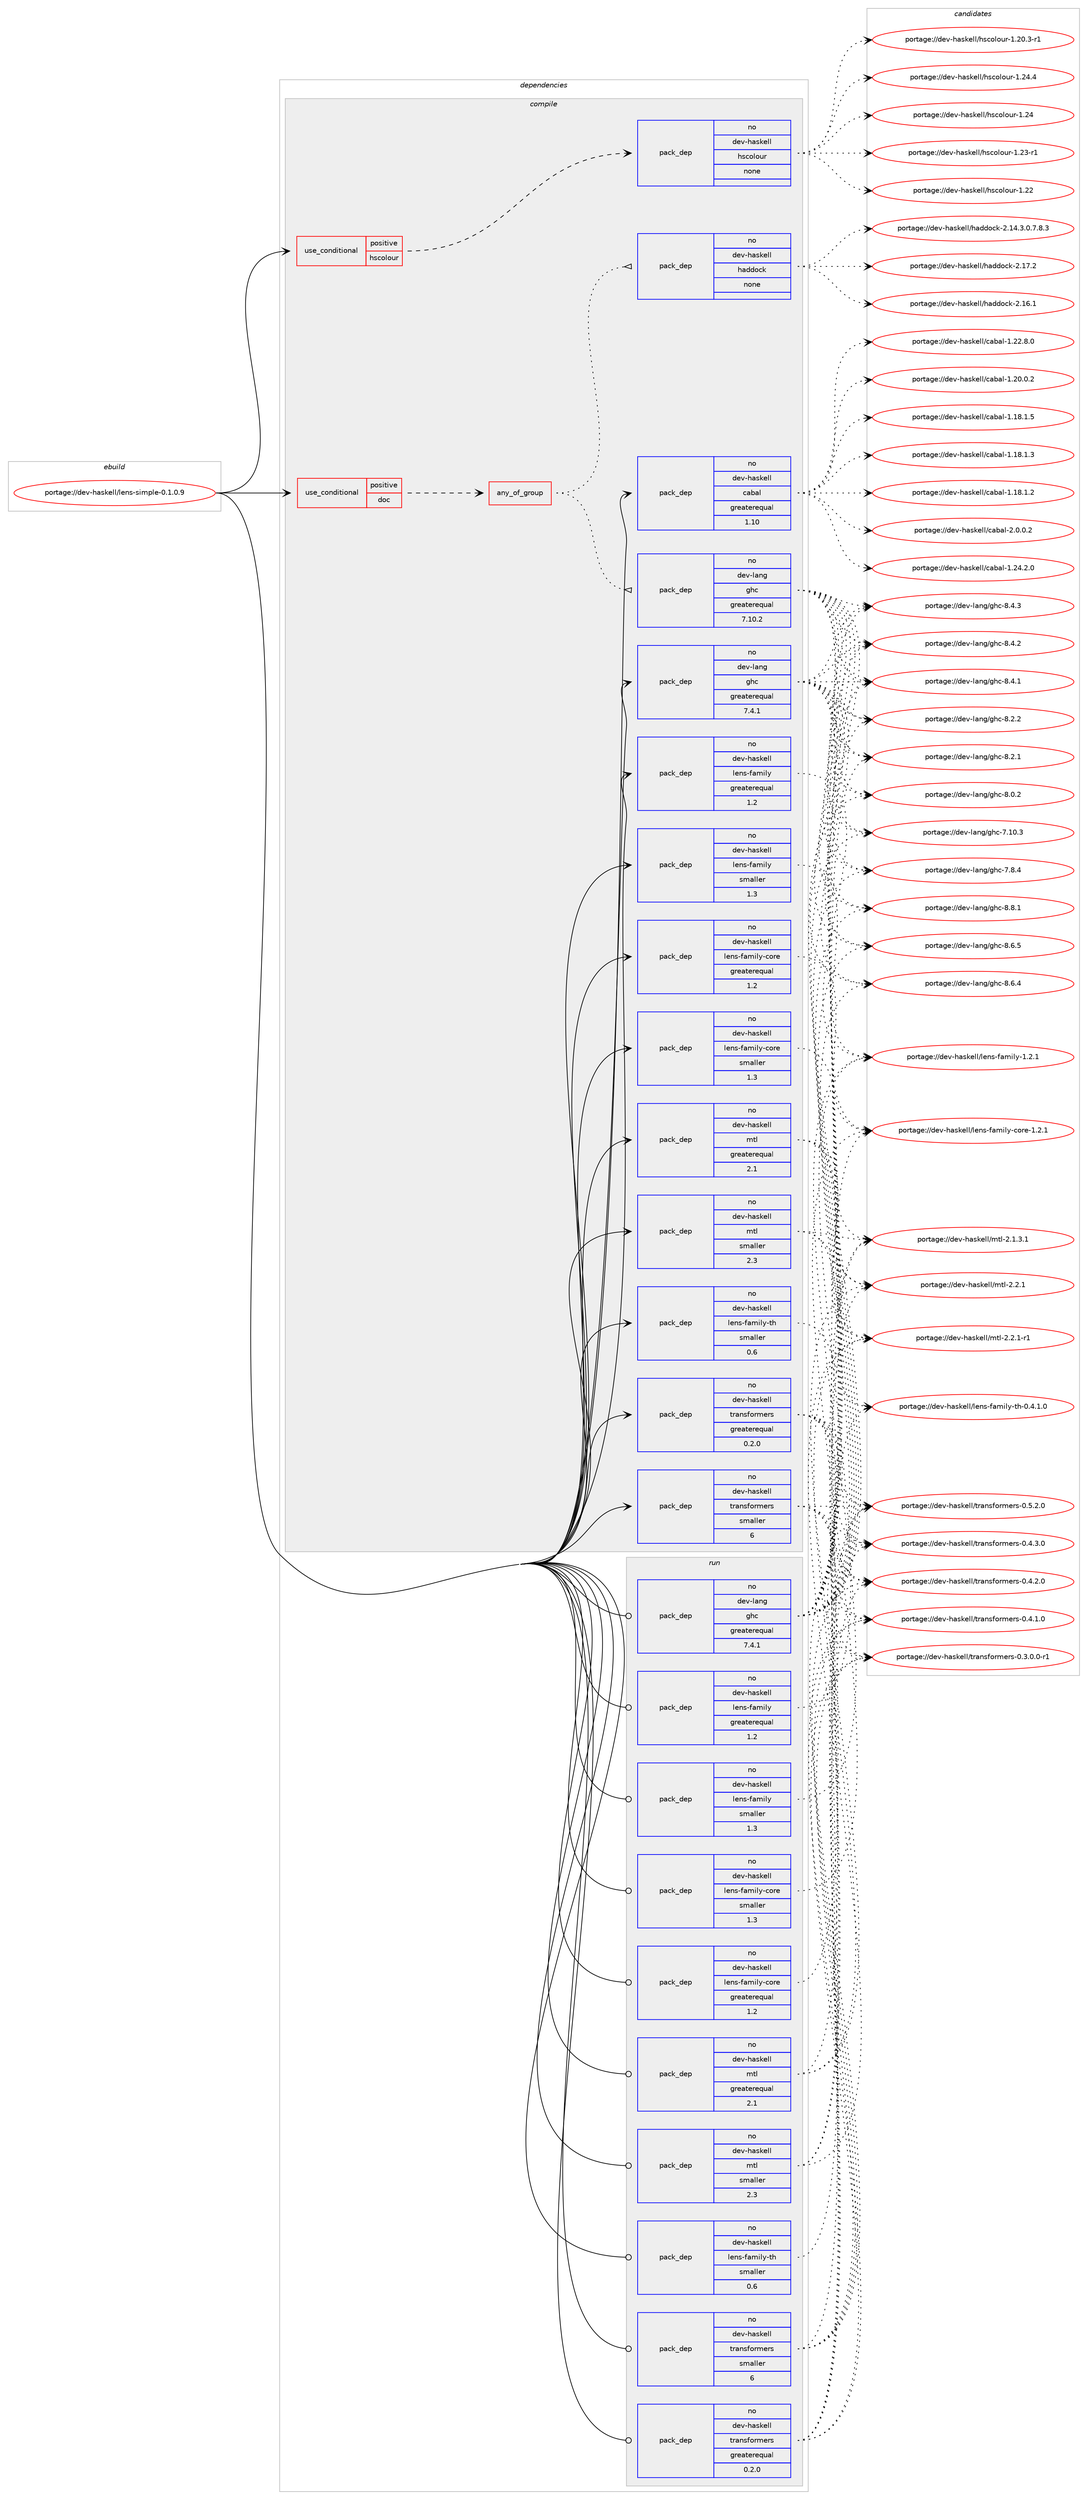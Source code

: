 digraph prolog {

# *************
# Graph options
# *************

newrank=true;
concentrate=true;
compound=true;
graph [rankdir=LR,fontname=Helvetica,fontsize=10,ranksep=1.5];#, ranksep=2.5, nodesep=0.2];
edge  [arrowhead=vee];
node  [fontname=Helvetica,fontsize=10];

# **********
# The ebuild
# **********

subgraph cluster_leftcol {
color=gray;
rank=same;
label=<<i>ebuild</i>>;
id [label="portage://dev-haskell/lens-simple-0.1.0.9", color=red, width=4, href="../dev-haskell/lens-simple-0.1.0.9.svg"];
}

# ****************
# The dependencies
# ****************

subgraph cluster_midcol {
color=gray;
label=<<i>dependencies</i>>;
subgraph cluster_compile {
fillcolor="#eeeeee";
style=filled;
label=<<i>compile</i>>;
subgraph cond132856 {
dependency553512 [label=<<TABLE BORDER="0" CELLBORDER="1" CELLSPACING="0" CELLPADDING="4"><TR><TD ROWSPAN="3" CELLPADDING="10">use_conditional</TD></TR><TR><TD>positive</TD></TR><TR><TD>doc</TD></TR></TABLE>>, shape=none, color=red];
subgraph any6125 {
dependency553513 [label=<<TABLE BORDER="0" CELLBORDER="1" CELLSPACING="0" CELLPADDING="4"><TR><TD CELLPADDING="10">any_of_group</TD></TR></TABLE>>, shape=none, color=red];subgraph pack414294 {
dependency553514 [label=<<TABLE BORDER="0" CELLBORDER="1" CELLSPACING="0" CELLPADDING="4" WIDTH="220"><TR><TD ROWSPAN="6" CELLPADDING="30">pack_dep</TD></TR><TR><TD WIDTH="110">no</TD></TR><TR><TD>dev-haskell</TD></TR><TR><TD>haddock</TD></TR><TR><TD>none</TD></TR><TR><TD></TD></TR></TABLE>>, shape=none, color=blue];
}
dependency553513:e -> dependency553514:w [weight=20,style="dotted",arrowhead="oinv"];
subgraph pack414295 {
dependency553515 [label=<<TABLE BORDER="0" CELLBORDER="1" CELLSPACING="0" CELLPADDING="4" WIDTH="220"><TR><TD ROWSPAN="6" CELLPADDING="30">pack_dep</TD></TR><TR><TD WIDTH="110">no</TD></TR><TR><TD>dev-lang</TD></TR><TR><TD>ghc</TD></TR><TR><TD>greaterequal</TD></TR><TR><TD>7.10.2</TD></TR></TABLE>>, shape=none, color=blue];
}
dependency553513:e -> dependency553515:w [weight=20,style="dotted",arrowhead="oinv"];
}
dependency553512:e -> dependency553513:w [weight=20,style="dashed",arrowhead="vee"];
}
id:e -> dependency553512:w [weight=20,style="solid",arrowhead="vee"];
subgraph cond132857 {
dependency553516 [label=<<TABLE BORDER="0" CELLBORDER="1" CELLSPACING="0" CELLPADDING="4"><TR><TD ROWSPAN="3" CELLPADDING="10">use_conditional</TD></TR><TR><TD>positive</TD></TR><TR><TD>hscolour</TD></TR></TABLE>>, shape=none, color=red];
subgraph pack414296 {
dependency553517 [label=<<TABLE BORDER="0" CELLBORDER="1" CELLSPACING="0" CELLPADDING="4" WIDTH="220"><TR><TD ROWSPAN="6" CELLPADDING="30">pack_dep</TD></TR><TR><TD WIDTH="110">no</TD></TR><TR><TD>dev-haskell</TD></TR><TR><TD>hscolour</TD></TR><TR><TD>none</TD></TR><TR><TD></TD></TR></TABLE>>, shape=none, color=blue];
}
dependency553516:e -> dependency553517:w [weight=20,style="dashed",arrowhead="vee"];
}
id:e -> dependency553516:w [weight=20,style="solid",arrowhead="vee"];
subgraph pack414297 {
dependency553518 [label=<<TABLE BORDER="0" CELLBORDER="1" CELLSPACING="0" CELLPADDING="4" WIDTH="220"><TR><TD ROWSPAN="6" CELLPADDING="30">pack_dep</TD></TR><TR><TD WIDTH="110">no</TD></TR><TR><TD>dev-haskell</TD></TR><TR><TD>cabal</TD></TR><TR><TD>greaterequal</TD></TR><TR><TD>1.10</TD></TR></TABLE>>, shape=none, color=blue];
}
id:e -> dependency553518:w [weight=20,style="solid",arrowhead="vee"];
subgraph pack414298 {
dependency553519 [label=<<TABLE BORDER="0" CELLBORDER="1" CELLSPACING="0" CELLPADDING="4" WIDTH="220"><TR><TD ROWSPAN="6" CELLPADDING="30">pack_dep</TD></TR><TR><TD WIDTH="110">no</TD></TR><TR><TD>dev-haskell</TD></TR><TR><TD>lens-family</TD></TR><TR><TD>greaterequal</TD></TR><TR><TD>1.2</TD></TR></TABLE>>, shape=none, color=blue];
}
id:e -> dependency553519:w [weight=20,style="solid",arrowhead="vee"];
subgraph pack414299 {
dependency553520 [label=<<TABLE BORDER="0" CELLBORDER="1" CELLSPACING="0" CELLPADDING="4" WIDTH="220"><TR><TD ROWSPAN="6" CELLPADDING="30">pack_dep</TD></TR><TR><TD WIDTH="110">no</TD></TR><TR><TD>dev-haskell</TD></TR><TR><TD>lens-family</TD></TR><TR><TD>smaller</TD></TR><TR><TD>1.3</TD></TR></TABLE>>, shape=none, color=blue];
}
id:e -> dependency553520:w [weight=20,style="solid",arrowhead="vee"];
subgraph pack414300 {
dependency553521 [label=<<TABLE BORDER="0" CELLBORDER="1" CELLSPACING="0" CELLPADDING="4" WIDTH="220"><TR><TD ROWSPAN="6" CELLPADDING="30">pack_dep</TD></TR><TR><TD WIDTH="110">no</TD></TR><TR><TD>dev-haskell</TD></TR><TR><TD>lens-family-core</TD></TR><TR><TD>greaterequal</TD></TR><TR><TD>1.2</TD></TR></TABLE>>, shape=none, color=blue];
}
id:e -> dependency553521:w [weight=20,style="solid",arrowhead="vee"];
subgraph pack414301 {
dependency553522 [label=<<TABLE BORDER="0" CELLBORDER="1" CELLSPACING="0" CELLPADDING="4" WIDTH="220"><TR><TD ROWSPAN="6" CELLPADDING="30">pack_dep</TD></TR><TR><TD WIDTH="110">no</TD></TR><TR><TD>dev-haskell</TD></TR><TR><TD>lens-family-core</TD></TR><TR><TD>smaller</TD></TR><TR><TD>1.3</TD></TR></TABLE>>, shape=none, color=blue];
}
id:e -> dependency553522:w [weight=20,style="solid",arrowhead="vee"];
subgraph pack414302 {
dependency553523 [label=<<TABLE BORDER="0" CELLBORDER="1" CELLSPACING="0" CELLPADDING="4" WIDTH="220"><TR><TD ROWSPAN="6" CELLPADDING="30">pack_dep</TD></TR><TR><TD WIDTH="110">no</TD></TR><TR><TD>dev-haskell</TD></TR><TR><TD>lens-family-th</TD></TR><TR><TD>smaller</TD></TR><TR><TD>0.6</TD></TR></TABLE>>, shape=none, color=blue];
}
id:e -> dependency553523:w [weight=20,style="solid",arrowhead="vee"];
subgraph pack414303 {
dependency553524 [label=<<TABLE BORDER="0" CELLBORDER="1" CELLSPACING="0" CELLPADDING="4" WIDTH="220"><TR><TD ROWSPAN="6" CELLPADDING="30">pack_dep</TD></TR><TR><TD WIDTH="110">no</TD></TR><TR><TD>dev-haskell</TD></TR><TR><TD>mtl</TD></TR><TR><TD>greaterequal</TD></TR><TR><TD>2.1</TD></TR></TABLE>>, shape=none, color=blue];
}
id:e -> dependency553524:w [weight=20,style="solid",arrowhead="vee"];
subgraph pack414304 {
dependency553525 [label=<<TABLE BORDER="0" CELLBORDER="1" CELLSPACING="0" CELLPADDING="4" WIDTH="220"><TR><TD ROWSPAN="6" CELLPADDING="30">pack_dep</TD></TR><TR><TD WIDTH="110">no</TD></TR><TR><TD>dev-haskell</TD></TR><TR><TD>mtl</TD></TR><TR><TD>smaller</TD></TR><TR><TD>2.3</TD></TR></TABLE>>, shape=none, color=blue];
}
id:e -> dependency553525:w [weight=20,style="solid",arrowhead="vee"];
subgraph pack414305 {
dependency553526 [label=<<TABLE BORDER="0" CELLBORDER="1" CELLSPACING="0" CELLPADDING="4" WIDTH="220"><TR><TD ROWSPAN="6" CELLPADDING="30">pack_dep</TD></TR><TR><TD WIDTH="110">no</TD></TR><TR><TD>dev-haskell</TD></TR><TR><TD>transformers</TD></TR><TR><TD>greaterequal</TD></TR><TR><TD>0.2.0</TD></TR></TABLE>>, shape=none, color=blue];
}
id:e -> dependency553526:w [weight=20,style="solid",arrowhead="vee"];
subgraph pack414306 {
dependency553527 [label=<<TABLE BORDER="0" CELLBORDER="1" CELLSPACING="0" CELLPADDING="4" WIDTH="220"><TR><TD ROWSPAN="6" CELLPADDING="30">pack_dep</TD></TR><TR><TD WIDTH="110">no</TD></TR><TR><TD>dev-haskell</TD></TR><TR><TD>transformers</TD></TR><TR><TD>smaller</TD></TR><TR><TD>6</TD></TR></TABLE>>, shape=none, color=blue];
}
id:e -> dependency553527:w [weight=20,style="solid",arrowhead="vee"];
subgraph pack414307 {
dependency553528 [label=<<TABLE BORDER="0" CELLBORDER="1" CELLSPACING="0" CELLPADDING="4" WIDTH="220"><TR><TD ROWSPAN="6" CELLPADDING="30">pack_dep</TD></TR><TR><TD WIDTH="110">no</TD></TR><TR><TD>dev-lang</TD></TR><TR><TD>ghc</TD></TR><TR><TD>greaterequal</TD></TR><TR><TD>7.4.1</TD></TR></TABLE>>, shape=none, color=blue];
}
id:e -> dependency553528:w [weight=20,style="solid",arrowhead="vee"];
}
subgraph cluster_compileandrun {
fillcolor="#eeeeee";
style=filled;
label=<<i>compile and run</i>>;
}
subgraph cluster_run {
fillcolor="#eeeeee";
style=filled;
label=<<i>run</i>>;
subgraph pack414308 {
dependency553529 [label=<<TABLE BORDER="0" CELLBORDER="1" CELLSPACING="0" CELLPADDING="4" WIDTH="220"><TR><TD ROWSPAN="6" CELLPADDING="30">pack_dep</TD></TR><TR><TD WIDTH="110">no</TD></TR><TR><TD>dev-haskell</TD></TR><TR><TD>lens-family</TD></TR><TR><TD>greaterequal</TD></TR><TR><TD>1.2</TD></TR></TABLE>>, shape=none, color=blue];
}
id:e -> dependency553529:w [weight=20,style="solid",arrowhead="odot"];
subgraph pack414309 {
dependency553530 [label=<<TABLE BORDER="0" CELLBORDER="1" CELLSPACING="0" CELLPADDING="4" WIDTH="220"><TR><TD ROWSPAN="6" CELLPADDING="30">pack_dep</TD></TR><TR><TD WIDTH="110">no</TD></TR><TR><TD>dev-haskell</TD></TR><TR><TD>lens-family</TD></TR><TR><TD>smaller</TD></TR><TR><TD>1.3</TD></TR></TABLE>>, shape=none, color=blue];
}
id:e -> dependency553530:w [weight=20,style="solid",arrowhead="odot"];
subgraph pack414310 {
dependency553531 [label=<<TABLE BORDER="0" CELLBORDER="1" CELLSPACING="0" CELLPADDING="4" WIDTH="220"><TR><TD ROWSPAN="6" CELLPADDING="30">pack_dep</TD></TR><TR><TD WIDTH="110">no</TD></TR><TR><TD>dev-haskell</TD></TR><TR><TD>lens-family-core</TD></TR><TR><TD>greaterequal</TD></TR><TR><TD>1.2</TD></TR></TABLE>>, shape=none, color=blue];
}
id:e -> dependency553531:w [weight=20,style="solid",arrowhead="odot"];
subgraph pack414311 {
dependency553532 [label=<<TABLE BORDER="0" CELLBORDER="1" CELLSPACING="0" CELLPADDING="4" WIDTH="220"><TR><TD ROWSPAN="6" CELLPADDING="30">pack_dep</TD></TR><TR><TD WIDTH="110">no</TD></TR><TR><TD>dev-haskell</TD></TR><TR><TD>lens-family-core</TD></TR><TR><TD>smaller</TD></TR><TR><TD>1.3</TD></TR></TABLE>>, shape=none, color=blue];
}
id:e -> dependency553532:w [weight=20,style="solid",arrowhead="odot"];
subgraph pack414312 {
dependency553533 [label=<<TABLE BORDER="0" CELLBORDER="1" CELLSPACING="0" CELLPADDING="4" WIDTH="220"><TR><TD ROWSPAN="6" CELLPADDING="30">pack_dep</TD></TR><TR><TD WIDTH="110">no</TD></TR><TR><TD>dev-haskell</TD></TR><TR><TD>lens-family-th</TD></TR><TR><TD>smaller</TD></TR><TR><TD>0.6</TD></TR></TABLE>>, shape=none, color=blue];
}
id:e -> dependency553533:w [weight=20,style="solid",arrowhead="odot"];
subgraph pack414313 {
dependency553534 [label=<<TABLE BORDER="0" CELLBORDER="1" CELLSPACING="0" CELLPADDING="4" WIDTH="220"><TR><TD ROWSPAN="6" CELLPADDING="30">pack_dep</TD></TR><TR><TD WIDTH="110">no</TD></TR><TR><TD>dev-haskell</TD></TR><TR><TD>mtl</TD></TR><TR><TD>greaterequal</TD></TR><TR><TD>2.1</TD></TR></TABLE>>, shape=none, color=blue];
}
id:e -> dependency553534:w [weight=20,style="solid",arrowhead="odot"];
subgraph pack414314 {
dependency553535 [label=<<TABLE BORDER="0" CELLBORDER="1" CELLSPACING="0" CELLPADDING="4" WIDTH="220"><TR><TD ROWSPAN="6" CELLPADDING="30">pack_dep</TD></TR><TR><TD WIDTH="110">no</TD></TR><TR><TD>dev-haskell</TD></TR><TR><TD>mtl</TD></TR><TR><TD>smaller</TD></TR><TR><TD>2.3</TD></TR></TABLE>>, shape=none, color=blue];
}
id:e -> dependency553535:w [weight=20,style="solid",arrowhead="odot"];
subgraph pack414315 {
dependency553536 [label=<<TABLE BORDER="0" CELLBORDER="1" CELLSPACING="0" CELLPADDING="4" WIDTH="220"><TR><TD ROWSPAN="6" CELLPADDING="30">pack_dep</TD></TR><TR><TD WIDTH="110">no</TD></TR><TR><TD>dev-haskell</TD></TR><TR><TD>transformers</TD></TR><TR><TD>greaterequal</TD></TR><TR><TD>0.2.0</TD></TR></TABLE>>, shape=none, color=blue];
}
id:e -> dependency553536:w [weight=20,style="solid",arrowhead="odot"];
subgraph pack414316 {
dependency553537 [label=<<TABLE BORDER="0" CELLBORDER="1" CELLSPACING="0" CELLPADDING="4" WIDTH="220"><TR><TD ROWSPAN="6" CELLPADDING="30">pack_dep</TD></TR><TR><TD WIDTH="110">no</TD></TR><TR><TD>dev-haskell</TD></TR><TR><TD>transformers</TD></TR><TR><TD>smaller</TD></TR><TR><TD>6</TD></TR></TABLE>>, shape=none, color=blue];
}
id:e -> dependency553537:w [weight=20,style="solid",arrowhead="odot"];
subgraph pack414317 {
dependency553538 [label=<<TABLE BORDER="0" CELLBORDER="1" CELLSPACING="0" CELLPADDING="4" WIDTH="220"><TR><TD ROWSPAN="6" CELLPADDING="30">pack_dep</TD></TR><TR><TD WIDTH="110">no</TD></TR><TR><TD>dev-lang</TD></TR><TR><TD>ghc</TD></TR><TR><TD>greaterequal</TD></TR><TR><TD>7.4.1</TD></TR></TABLE>>, shape=none, color=blue];
}
id:e -> dependency553538:w [weight=20,style="solid",arrowhead="odot"];
}
}

# **************
# The candidates
# **************

subgraph cluster_choices {
rank=same;
color=gray;
label=<<i>candidates</i>>;

subgraph choice414294 {
color=black;
nodesep=1;
choice100101118451049711510710110810847104971001001119910745504649554650 [label="portage://dev-haskell/haddock-2.17.2", color=red, width=4,href="../dev-haskell/haddock-2.17.2.svg"];
choice100101118451049711510710110810847104971001001119910745504649544649 [label="portage://dev-haskell/haddock-2.16.1", color=red, width=4,href="../dev-haskell/haddock-2.16.1.svg"];
choice1001011184510497115107101108108471049710010011199107455046495246514648465546564651 [label="portage://dev-haskell/haddock-2.14.3.0.7.8.3", color=red, width=4,href="../dev-haskell/haddock-2.14.3.0.7.8.3.svg"];
dependency553514:e -> choice100101118451049711510710110810847104971001001119910745504649554650:w [style=dotted,weight="100"];
dependency553514:e -> choice100101118451049711510710110810847104971001001119910745504649544649:w [style=dotted,weight="100"];
dependency553514:e -> choice1001011184510497115107101108108471049710010011199107455046495246514648465546564651:w [style=dotted,weight="100"];
}
subgraph choice414295 {
color=black;
nodesep=1;
choice10010111845108971101034710310499455646564649 [label="portage://dev-lang/ghc-8.8.1", color=red, width=4,href="../dev-lang/ghc-8.8.1.svg"];
choice10010111845108971101034710310499455646544653 [label="portage://dev-lang/ghc-8.6.5", color=red, width=4,href="../dev-lang/ghc-8.6.5.svg"];
choice10010111845108971101034710310499455646544652 [label="portage://dev-lang/ghc-8.6.4", color=red, width=4,href="../dev-lang/ghc-8.6.4.svg"];
choice10010111845108971101034710310499455646524651 [label="portage://dev-lang/ghc-8.4.3", color=red, width=4,href="../dev-lang/ghc-8.4.3.svg"];
choice10010111845108971101034710310499455646524650 [label="portage://dev-lang/ghc-8.4.2", color=red, width=4,href="../dev-lang/ghc-8.4.2.svg"];
choice10010111845108971101034710310499455646524649 [label="portage://dev-lang/ghc-8.4.1", color=red, width=4,href="../dev-lang/ghc-8.4.1.svg"];
choice10010111845108971101034710310499455646504650 [label="portage://dev-lang/ghc-8.2.2", color=red, width=4,href="../dev-lang/ghc-8.2.2.svg"];
choice10010111845108971101034710310499455646504649 [label="portage://dev-lang/ghc-8.2.1", color=red, width=4,href="../dev-lang/ghc-8.2.1.svg"];
choice10010111845108971101034710310499455646484650 [label="portage://dev-lang/ghc-8.0.2", color=red, width=4,href="../dev-lang/ghc-8.0.2.svg"];
choice10010111845108971101034710310499455546564652 [label="portage://dev-lang/ghc-7.8.4", color=red, width=4,href="../dev-lang/ghc-7.8.4.svg"];
choice1001011184510897110103471031049945554649484651 [label="portage://dev-lang/ghc-7.10.3", color=red, width=4,href="../dev-lang/ghc-7.10.3.svg"];
dependency553515:e -> choice10010111845108971101034710310499455646564649:w [style=dotted,weight="100"];
dependency553515:e -> choice10010111845108971101034710310499455646544653:w [style=dotted,weight="100"];
dependency553515:e -> choice10010111845108971101034710310499455646544652:w [style=dotted,weight="100"];
dependency553515:e -> choice10010111845108971101034710310499455646524651:w [style=dotted,weight="100"];
dependency553515:e -> choice10010111845108971101034710310499455646524650:w [style=dotted,weight="100"];
dependency553515:e -> choice10010111845108971101034710310499455646524649:w [style=dotted,weight="100"];
dependency553515:e -> choice10010111845108971101034710310499455646504650:w [style=dotted,weight="100"];
dependency553515:e -> choice10010111845108971101034710310499455646504649:w [style=dotted,weight="100"];
dependency553515:e -> choice10010111845108971101034710310499455646484650:w [style=dotted,weight="100"];
dependency553515:e -> choice10010111845108971101034710310499455546564652:w [style=dotted,weight="100"];
dependency553515:e -> choice1001011184510897110103471031049945554649484651:w [style=dotted,weight="100"];
}
subgraph choice414296 {
color=black;
nodesep=1;
choice1001011184510497115107101108108471041159911110811111711445494650524652 [label="portage://dev-haskell/hscolour-1.24.4", color=red, width=4,href="../dev-haskell/hscolour-1.24.4.svg"];
choice100101118451049711510710110810847104115991111081111171144549465052 [label="portage://dev-haskell/hscolour-1.24", color=red, width=4,href="../dev-haskell/hscolour-1.24.svg"];
choice1001011184510497115107101108108471041159911110811111711445494650514511449 [label="portage://dev-haskell/hscolour-1.23-r1", color=red, width=4,href="../dev-haskell/hscolour-1.23-r1.svg"];
choice100101118451049711510710110810847104115991111081111171144549465050 [label="portage://dev-haskell/hscolour-1.22", color=red, width=4,href="../dev-haskell/hscolour-1.22.svg"];
choice10010111845104971151071011081084710411599111108111117114454946504846514511449 [label="portage://dev-haskell/hscolour-1.20.3-r1", color=red, width=4,href="../dev-haskell/hscolour-1.20.3-r1.svg"];
dependency553517:e -> choice1001011184510497115107101108108471041159911110811111711445494650524652:w [style=dotted,weight="100"];
dependency553517:e -> choice100101118451049711510710110810847104115991111081111171144549465052:w [style=dotted,weight="100"];
dependency553517:e -> choice1001011184510497115107101108108471041159911110811111711445494650514511449:w [style=dotted,weight="100"];
dependency553517:e -> choice100101118451049711510710110810847104115991111081111171144549465050:w [style=dotted,weight="100"];
dependency553517:e -> choice10010111845104971151071011081084710411599111108111117114454946504846514511449:w [style=dotted,weight="100"];
}
subgraph choice414297 {
color=black;
nodesep=1;
choice100101118451049711510710110810847999798971084550464846484650 [label="portage://dev-haskell/cabal-2.0.0.2", color=red, width=4,href="../dev-haskell/cabal-2.0.0.2.svg"];
choice10010111845104971151071011081084799979897108454946505246504648 [label="portage://dev-haskell/cabal-1.24.2.0", color=red, width=4,href="../dev-haskell/cabal-1.24.2.0.svg"];
choice10010111845104971151071011081084799979897108454946505046564648 [label="portage://dev-haskell/cabal-1.22.8.0", color=red, width=4,href="../dev-haskell/cabal-1.22.8.0.svg"];
choice10010111845104971151071011081084799979897108454946504846484650 [label="portage://dev-haskell/cabal-1.20.0.2", color=red, width=4,href="../dev-haskell/cabal-1.20.0.2.svg"];
choice10010111845104971151071011081084799979897108454946495646494653 [label="portage://dev-haskell/cabal-1.18.1.5", color=red, width=4,href="../dev-haskell/cabal-1.18.1.5.svg"];
choice10010111845104971151071011081084799979897108454946495646494651 [label="portage://dev-haskell/cabal-1.18.1.3", color=red, width=4,href="../dev-haskell/cabal-1.18.1.3.svg"];
choice10010111845104971151071011081084799979897108454946495646494650 [label="portage://dev-haskell/cabal-1.18.1.2", color=red, width=4,href="../dev-haskell/cabal-1.18.1.2.svg"];
dependency553518:e -> choice100101118451049711510710110810847999798971084550464846484650:w [style=dotted,weight="100"];
dependency553518:e -> choice10010111845104971151071011081084799979897108454946505246504648:w [style=dotted,weight="100"];
dependency553518:e -> choice10010111845104971151071011081084799979897108454946505046564648:w [style=dotted,weight="100"];
dependency553518:e -> choice10010111845104971151071011081084799979897108454946504846484650:w [style=dotted,weight="100"];
dependency553518:e -> choice10010111845104971151071011081084799979897108454946495646494653:w [style=dotted,weight="100"];
dependency553518:e -> choice10010111845104971151071011081084799979897108454946495646494651:w [style=dotted,weight="100"];
dependency553518:e -> choice10010111845104971151071011081084799979897108454946495646494650:w [style=dotted,weight="100"];
}
subgraph choice414298 {
color=black;
nodesep=1;
choice1001011184510497115107101108108471081011101154510297109105108121454946504649 [label="portage://dev-haskell/lens-family-1.2.1", color=red, width=4,href="../dev-haskell/lens-family-1.2.1.svg"];
dependency553519:e -> choice1001011184510497115107101108108471081011101154510297109105108121454946504649:w [style=dotted,weight="100"];
}
subgraph choice414299 {
color=black;
nodesep=1;
choice1001011184510497115107101108108471081011101154510297109105108121454946504649 [label="portage://dev-haskell/lens-family-1.2.1", color=red, width=4,href="../dev-haskell/lens-family-1.2.1.svg"];
dependency553520:e -> choice1001011184510497115107101108108471081011101154510297109105108121454946504649:w [style=dotted,weight="100"];
}
subgraph choice414300 {
color=black;
nodesep=1;
choice10010111845104971151071011081084710810111011545102971091051081214599111114101454946504649 [label="portage://dev-haskell/lens-family-core-1.2.1", color=red, width=4,href="../dev-haskell/lens-family-core-1.2.1.svg"];
dependency553521:e -> choice10010111845104971151071011081084710810111011545102971091051081214599111114101454946504649:w [style=dotted,weight="100"];
}
subgraph choice414301 {
color=black;
nodesep=1;
choice10010111845104971151071011081084710810111011545102971091051081214599111114101454946504649 [label="portage://dev-haskell/lens-family-core-1.2.1", color=red, width=4,href="../dev-haskell/lens-family-core-1.2.1.svg"];
dependency553522:e -> choice10010111845104971151071011081084710810111011545102971091051081214599111114101454946504649:w [style=dotted,weight="100"];
}
subgraph choice414302 {
color=black;
nodesep=1;
choice1001011184510497115107101108108471081011101154510297109105108121451161044548465246494648 [label="portage://dev-haskell/lens-family-th-0.4.1.0", color=red, width=4,href="../dev-haskell/lens-family-th-0.4.1.0.svg"];
dependency553523:e -> choice1001011184510497115107101108108471081011101154510297109105108121451161044548465246494648:w [style=dotted,weight="100"];
}
subgraph choice414303 {
color=black;
nodesep=1;
choice1001011184510497115107101108108471091161084550465046494511449 [label="portage://dev-haskell/mtl-2.2.1-r1", color=red, width=4,href="../dev-haskell/mtl-2.2.1-r1.svg"];
choice100101118451049711510710110810847109116108455046504649 [label="portage://dev-haskell/mtl-2.2.1", color=red, width=4,href="../dev-haskell/mtl-2.2.1.svg"];
choice1001011184510497115107101108108471091161084550464946514649 [label="portage://dev-haskell/mtl-2.1.3.1", color=red, width=4,href="../dev-haskell/mtl-2.1.3.1.svg"];
dependency553524:e -> choice1001011184510497115107101108108471091161084550465046494511449:w [style=dotted,weight="100"];
dependency553524:e -> choice100101118451049711510710110810847109116108455046504649:w [style=dotted,weight="100"];
dependency553524:e -> choice1001011184510497115107101108108471091161084550464946514649:w [style=dotted,weight="100"];
}
subgraph choice414304 {
color=black;
nodesep=1;
choice1001011184510497115107101108108471091161084550465046494511449 [label="portage://dev-haskell/mtl-2.2.1-r1", color=red, width=4,href="../dev-haskell/mtl-2.2.1-r1.svg"];
choice100101118451049711510710110810847109116108455046504649 [label="portage://dev-haskell/mtl-2.2.1", color=red, width=4,href="../dev-haskell/mtl-2.2.1.svg"];
choice1001011184510497115107101108108471091161084550464946514649 [label="portage://dev-haskell/mtl-2.1.3.1", color=red, width=4,href="../dev-haskell/mtl-2.1.3.1.svg"];
dependency553525:e -> choice1001011184510497115107101108108471091161084550465046494511449:w [style=dotted,weight="100"];
dependency553525:e -> choice100101118451049711510710110810847109116108455046504649:w [style=dotted,weight="100"];
dependency553525:e -> choice1001011184510497115107101108108471091161084550464946514649:w [style=dotted,weight="100"];
}
subgraph choice414305 {
color=black;
nodesep=1;
choice100101118451049711510710110810847116114971101151021111141091011141154548465346504648 [label="portage://dev-haskell/transformers-0.5.2.0", color=red, width=4,href="../dev-haskell/transformers-0.5.2.0.svg"];
choice100101118451049711510710110810847116114971101151021111141091011141154548465246514648 [label="portage://dev-haskell/transformers-0.4.3.0", color=red, width=4,href="../dev-haskell/transformers-0.4.3.0.svg"];
choice100101118451049711510710110810847116114971101151021111141091011141154548465246504648 [label="portage://dev-haskell/transformers-0.4.2.0", color=red, width=4,href="../dev-haskell/transformers-0.4.2.0.svg"];
choice100101118451049711510710110810847116114971101151021111141091011141154548465246494648 [label="portage://dev-haskell/transformers-0.4.1.0", color=red, width=4,href="../dev-haskell/transformers-0.4.1.0.svg"];
choice1001011184510497115107101108108471161149711011510211111410910111411545484651464846484511449 [label="portage://dev-haskell/transformers-0.3.0.0-r1", color=red, width=4,href="../dev-haskell/transformers-0.3.0.0-r1.svg"];
dependency553526:e -> choice100101118451049711510710110810847116114971101151021111141091011141154548465346504648:w [style=dotted,weight="100"];
dependency553526:e -> choice100101118451049711510710110810847116114971101151021111141091011141154548465246514648:w [style=dotted,weight="100"];
dependency553526:e -> choice100101118451049711510710110810847116114971101151021111141091011141154548465246504648:w [style=dotted,weight="100"];
dependency553526:e -> choice100101118451049711510710110810847116114971101151021111141091011141154548465246494648:w [style=dotted,weight="100"];
dependency553526:e -> choice1001011184510497115107101108108471161149711011510211111410910111411545484651464846484511449:w [style=dotted,weight="100"];
}
subgraph choice414306 {
color=black;
nodesep=1;
choice100101118451049711510710110810847116114971101151021111141091011141154548465346504648 [label="portage://dev-haskell/transformers-0.5.2.0", color=red, width=4,href="../dev-haskell/transformers-0.5.2.0.svg"];
choice100101118451049711510710110810847116114971101151021111141091011141154548465246514648 [label="portage://dev-haskell/transformers-0.4.3.0", color=red, width=4,href="../dev-haskell/transformers-0.4.3.0.svg"];
choice100101118451049711510710110810847116114971101151021111141091011141154548465246504648 [label="portage://dev-haskell/transformers-0.4.2.0", color=red, width=4,href="../dev-haskell/transformers-0.4.2.0.svg"];
choice100101118451049711510710110810847116114971101151021111141091011141154548465246494648 [label="portage://dev-haskell/transformers-0.4.1.0", color=red, width=4,href="../dev-haskell/transformers-0.4.1.0.svg"];
choice1001011184510497115107101108108471161149711011510211111410910111411545484651464846484511449 [label="portage://dev-haskell/transformers-0.3.0.0-r1", color=red, width=4,href="../dev-haskell/transformers-0.3.0.0-r1.svg"];
dependency553527:e -> choice100101118451049711510710110810847116114971101151021111141091011141154548465346504648:w [style=dotted,weight="100"];
dependency553527:e -> choice100101118451049711510710110810847116114971101151021111141091011141154548465246514648:w [style=dotted,weight="100"];
dependency553527:e -> choice100101118451049711510710110810847116114971101151021111141091011141154548465246504648:w [style=dotted,weight="100"];
dependency553527:e -> choice100101118451049711510710110810847116114971101151021111141091011141154548465246494648:w [style=dotted,weight="100"];
dependency553527:e -> choice1001011184510497115107101108108471161149711011510211111410910111411545484651464846484511449:w [style=dotted,weight="100"];
}
subgraph choice414307 {
color=black;
nodesep=1;
choice10010111845108971101034710310499455646564649 [label="portage://dev-lang/ghc-8.8.1", color=red, width=4,href="../dev-lang/ghc-8.8.1.svg"];
choice10010111845108971101034710310499455646544653 [label="portage://dev-lang/ghc-8.6.5", color=red, width=4,href="../dev-lang/ghc-8.6.5.svg"];
choice10010111845108971101034710310499455646544652 [label="portage://dev-lang/ghc-8.6.4", color=red, width=4,href="../dev-lang/ghc-8.6.4.svg"];
choice10010111845108971101034710310499455646524651 [label="portage://dev-lang/ghc-8.4.3", color=red, width=4,href="../dev-lang/ghc-8.4.3.svg"];
choice10010111845108971101034710310499455646524650 [label="portage://dev-lang/ghc-8.4.2", color=red, width=4,href="../dev-lang/ghc-8.4.2.svg"];
choice10010111845108971101034710310499455646524649 [label="portage://dev-lang/ghc-8.4.1", color=red, width=4,href="../dev-lang/ghc-8.4.1.svg"];
choice10010111845108971101034710310499455646504650 [label="portage://dev-lang/ghc-8.2.2", color=red, width=4,href="../dev-lang/ghc-8.2.2.svg"];
choice10010111845108971101034710310499455646504649 [label="portage://dev-lang/ghc-8.2.1", color=red, width=4,href="../dev-lang/ghc-8.2.1.svg"];
choice10010111845108971101034710310499455646484650 [label="portage://dev-lang/ghc-8.0.2", color=red, width=4,href="../dev-lang/ghc-8.0.2.svg"];
choice10010111845108971101034710310499455546564652 [label="portage://dev-lang/ghc-7.8.4", color=red, width=4,href="../dev-lang/ghc-7.8.4.svg"];
choice1001011184510897110103471031049945554649484651 [label="portage://dev-lang/ghc-7.10.3", color=red, width=4,href="../dev-lang/ghc-7.10.3.svg"];
dependency553528:e -> choice10010111845108971101034710310499455646564649:w [style=dotted,weight="100"];
dependency553528:e -> choice10010111845108971101034710310499455646544653:w [style=dotted,weight="100"];
dependency553528:e -> choice10010111845108971101034710310499455646544652:w [style=dotted,weight="100"];
dependency553528:e -> choice10010111845108971101034710310499455646524651:w [style=dotted,weight="100"];
dependency553528:e -> choice10010111845108971101034710310499455646524650:w [style=dotted,weight="100"];
dependency553528:e -> choice10010111845108971101034710310499455646524649:w [style=dotted,weight="100"];
dependency553528:e -> choice10010111845108971101034710310499455646504650:w [style=dotted,weight="100"];
dependency553528:e -> choice10010111845108971101034710310499455646504649:w [style=dotted,weight="100"];
dependency553528:e -> choice10010111845108971101034710310499455646484650:w [style=dotted,weight="100"];
dependency553528:e -> choice10010111845108971101034710310499455546564652:w [style=dotted,weight="100"];
dependency553528:e -> choice1001011184510897110103471031049945554649484651:w [style=dotted,weight="100"];
}
subgraph choice414308 {
color=black;
nodesep=1;
choice1001011184510497115107101108108471081011101154510297109105108121454946504649 [label="portage://dev-haskell/lens-family-1.2.1", color=red, width=4,href="../dev-haskell/lens-family-1.2.1.svg"];
dependency553529:e -> choice1001011184510497115107101108108471081011101154510297109105108121454946504649:w [style=dotted,weight="100"];
}
subgraph choice414309 {
color=black;
nodesep=1;
choice1001011184510497115107101108108471081011101154510297109105108121454946504649 [label="portage://dev-haskell/lens-family-1.2.1", color=red, width=4,href="../dev-haskell/lens-family-1.2.1.svg"];
dependency553530:e -> choice1001011184510497115107101108108471081011101154510297109105108121454946504649:w [style=dotted,weight="100"];
}
subgraph choice414310 {
color=black;
nodesep=1;
choice10010111845104971151071011081084710810111011545102971091051081214599111114101454946504649 [label="portage://dev-haskell/lens-family-core-1.2.1", color=red, width=4,href="../dev-haskell/lens-family-core-1.2.1.svg"];
dependency553531:e -> choice10010111845104971151071011081084710810111011545102971091051081214599111114101454946504649:w [style=dotted,weight="100"];
}
subgraph choice414311 {
color=black;
nodesep=1;
choice10010111845104971151071011081084710810111011545102971091051081214599111114101454946504649 [label="portage://dev-haskell/lens-family-core-1.2.1", color=red, width=4,href="../dev-haskell/lens-family-core-1.2.1.svg"];
dependency553532:e -> choice10010111845104971151071011081084710810111011545102971091051081214599111114101454946504649:w [style=dotted,weight="100"];
}
subgraph choice414312 {
color=black;
nodesep=1;
choice1001011184510497115107101108108471081011101154510297109105108121451161044548465246494648 [label="portage://dev-haskell/lens-family-th-0.4.1.0", color=red, width=4,href="../dev-haskell/lens-family-th-0.4.1.0.svg"];
dependency553533:e -> choice1001011184510497115107101108108471081011101154510297109105108121451161044548465246494648:w [style=dotted,weight="100"];
}
subgraph choice414313 {
color=black;
nodesep=1;
choice1001011184510497115107101108108471091161084550465046494511449 [label="portage://dev-haskell/mtl-2.2.1-r1", color=red, width=4,href="../dev-haskell/mtl-2.2.1-r1.svg"];
choice100101118451049711510710110810847109116108455046504649 [label="portage://dev-haskell/mtl-2.2.1", color=red, width=4,href="../dev-haskell/mtl-2.2.1.svg"];
choice1001011184510497115107101108108471091161084550464946514649 [label="portage://dev-haskell/mtl-2.1.3.1", color=red, width=4,href="../dev-haskell/mtl-2.1.3.1.svg"];
dependency553534:e -> choice1001011184510497115107101108108471091161084550465046494511449:w [style=dotted,weight="100"];
dependency553534:e -> choice100101118451049711510710110810847109116108455046504649:w [style=dotted,weight="100"];
dependency553534:e -> choice1001011184510497115107101108108471091161084550464946514649:w [style=dotted,weight="100"];
}
subgraph choice414314 {
color=black;
nodesep=1;
choice1001011184510497115107101108108471091161084550465046494511449 [label="portage://dev-haskell/mtl-2.2.1-r1", color=red, width=4,href="../dev-haskell/mtl-2.2.1-r1.svg"];
choice100101118451049711510710110810847109116108455046504649 [label="portage://dev-haskell/mtl-2.2.1", color=red, width=4,href="../dev-haskell/mtl-2.2.1.svg"];
choice1001011184510497115107101108108471091161084550464946514649 [label="portage://dev-haskell/mtl-2.1.3.1", color=red, width=4,href="../dev-haskell/mtl-2.1.3.1.svg"];
dependency553535:e -> choice1001011184510497115107101108108471091161084550465046494511449:w [style=dotted,weight="100"];
dependency553535:e -> choice100101118451049711510710110810847109116108455046504649:w [style=dotted,weight="100"];
dependency553535:e -> choice1001011184510497115107101108108471091161084550464946514649:w [style=dotted,weight="100"];
}
subgraph choice414315 {
color=black;
nodesep=1;
choice100101118451049711510710110810847116114971101151021111141091011141154548465346504648 [label="portage://dev-haskell/transformers-0.5.2.0", color=red, width=4,href="../dev-haskell/transformers-0.5.2.0.svg"];
choice100101118451049711510710110810847116114971101151021111141091011141154548465246514648 [label="portage://dev-haskell/transformers-0.4.3.0", color=red, width=4,href="../dev-haskell/transformers-0.4.3.0.svg"];
choice100101118451049711510710110810847116114971101151021111141091011141154548465246504648 [label="portage://dev-haskell/transformers-0.4.2.0", color=red, width=4,href="../dev-haskell/transformers-0.4.2.0.svg"];
choice100101118451049711510710110810847116114971101151021111141091011141154548465246494648 [label="portage://dev-haskell/transformers-0.4.1.0", color=red, width=4,href="../dev-haskell/transformers-0.4.1.0.svg"];
choice1001011184510497115107101108108471161149711011510211111410910111411545484651464846484511449 [label="portage://dev-haskell/transformers-0.3.0.0-r1", color=red, width=4,href="../dev-haskell/transformers-0.3.0.0-r1.svg"];
dependency553536:e -> choice100101118451049711510710110810847116114971101151021111141091011141154548465346504648:w [style=dotted,weight="100"];
dependency553536:e -> choice100101118451049711510710110810847116114971101151021111141091011141154548465246514648:w [style=dotted,weight="100"];
dependency553536:e -> choice100101118451049711510710110810847116114971101151021111141091011141154548465246504648:w [style=dotted,weight="100"];
dependency553536:e -> choice100101118451049711510710110810847116114971101151021111141091011141154548465246494648:w [style=dotted,weight="100"];
dependency553536:e -> choice1001011184510497115107101108108471161149711011510211111410910111411545484651464846484511449:w [style=dotted,weight="100"];
}
subgraph choice414316 {
color=black;
nodesep=1;
choice100101118451049711510710110810847116114971101151021111141091011141154548465346504648 [label="portage://dev-haskell/transformers-0.5.2.0", color=red, width=4,href="../dev-haskell/transformers-0.5.2.0.svg"];
choice100101118451049711510710110810847116114971101151021111141091011141154548465246514648 [label="portage://dev-haskell/transformers-0.4.3.0", color=red, width=4,href="../dev-haskell/transformers-0.4.3.0.svg"];
choice100101118451049711510710110810847116114971101151021111141091011141154548465246504648 [label="portage://dev-haskell/transformers-0.4.2.0", color=red, width=4,href="../dev-haskell/transformers-0.4.2.0.svg"];
choice100101118451049711510710110810847116114971101151021111141091011141154548465246494648 [label="portage://dev-haskell/transformers-0.4.1.0", color=red, width=4,href="../dev-haskell/transformers-0.4.1.0.svg"];
choice1001011184510497115107101108108471161149711011510211111410910111411545484651464846484511449 [label="portage://dev-haskell/transformers-0.3.0.0-r1", color=red, width=4,href="../dev-haskell/transformers-0.3.0.0-r1.svg"];
dependency553537:e -> choice100101118451049711510710110810847116114971101151021111141091011141154548465346504648:w [style=dotted,weight="100"];
dependency553537:e -> choice100101118451049711510710110810847116114971101151021111141091011141154548465246514648:w [style=dotted,weight="100"];
dependency553537:e -> choice100101118451049711510710110810847116114971101151021111141091011141154548465246504648:w [style=dotted,weight="100"];
dependency553537:e -> choice100101118451049711510710110810847116114971101151021111141091011141154548465246494648:w [style=dotted,weight="100"];
dependency553537:e -> choice1001011184510497115107101108108471161149711011510211111410910111411545484651464846484511449:w [style=dotted,weight="100"];
}
subgraph choice414317 {
color=black;
nodesep=1;
choice10010111845108971101034710310499455646564649 [label="portage://dev-lang/ghc-8.8.1", color=red, width=4,href="../dev-lang/ghc-8.8.1.svg"];
choice10010111845108971101034710310499455646544653 [label="portage://dev-lang/ghc-8.6.5", color=red, width=4,href="../dev-lang/ghc-8.6.5.svg"];
choice10010111845108971101034710310499455646544652 [label="portage://dev-lang/ghc-8.6.4", color=red, width=4,href="../dev-lang/ghc-8.6.4.svg"];
choice10010111845108971101034710310499455646524651 [label="portage://dev-lang/ghc-8.4.3", color=red, width=4,href="../dev-lang/ghc-8.4.3.svg"];
choice10010111845108971101034710310499455646524650 [label="portage://dev-lang/ghc-8.4.2", color=red, width=4,href="../dev-lang/ghc-8.4.2.svg"];
choice10010111845108971101034710310499455646524649 [label="portage://dev-lang/ghc-8.4.1", color=red, width=4,href="../dev-lang/ghc-8.4.1.svg"];
choice10010111845108971101034710310499455646504650 [label="portage://dev-lang/ghc-8.2.2", color=red, width=4,href="../dev-lang/ghc-8.2.2.svg"];
choice10010111845108971101034710310499455646504649 [label="portage://dev-lang/ghc-8.2.1", color=red, width=4,href="../dev-lang/ghc-8.2.1.svg"];
choice10010111845108971101034710310499455646484650 [label="portage://dev-lang/ghc-8.0.2", color=red, width=4,href="../dev-lang/ghc-8.0.2.svg"];
choice10010111845108971101034710310499455546564652 [label="portage://dev-lang/ghc-7.8.4", color=red, width=4,href="../dev-lang/ghc-7.8.4.svg"];
choice1001011184510897110103471031049945554649484651 [label="portage://dev-lang/ghc-7.10.3", color=red, width=4,href="../dev-lang/ghc-7.10.3.svg"];
dependency553538:e -> choice10010111845108971101034710310499455646564649:w [style=dotted,weight="100"];
dependency553538:e -> choice10010111845108971101034710310499455646544653:w [style=dotted,weight="100"];
dependency553538:e -> choice10010111845108971101034710310499455646544652:w [style=dotted,weight="100"];
dependency553538:e -> choice10010111845108971101034710310499455646524651:w [style=dotted,weight="100"];
dependency553538:e -> choice10010111845108971101034710310499455646524650:w [style=dotted,weight="100"];
dependency553538:e -> choice10010111845108971101034710310499455646524649:w [style=dotted,weight="100"];
dependency553538:e -> choice10010111845108971101034710310499455646504650:w [style=dotted,weight="100"];
dependency553538:e -> choice10010111845108971101034710310499455646504649:w [style=dotted,weight="100"];
dependency553538:e -> choice10010111845108971101034710310499455646484650:w [style=dotted,weight="100"];
dependency553538:e -> choice10010111845108971101034710310499455546564652:w [style=dotted,weight="100"];
dependency553538:e -> choice1001011184510897110103471031049945554649484651:w [style=dotted,weight="100"];
}
}

}
